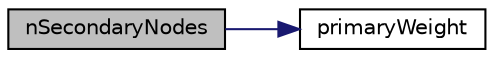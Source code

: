 digraph "nSecondaryNodes"
{
  bgcolor="transparent";
  edge [fontname="Helvetica",fontsize="10",labelfontname="Helvetica",labelfontsize="10"];
  node [fontname="Helvetica",fontsize="10",shape=record];
  rankdir="LR";
  Node1 [label="nSecondaryNodes",height=0.2,width=0.4,color="black", fillcolor="grey75", style="filled", fontcolor="black"];
  Node1 -> Node2 [color="midnightblue",fontsize="10",style="solid",fontname="Helvetica"];
  Node2 [label="primaryWeight",height=0.2,width=0.4,color="black",URL="$a00060.html#aa0a25e3fbd8098cb359e8e92cafba070",tooltip="Const access to the weight of the node. "];
}
